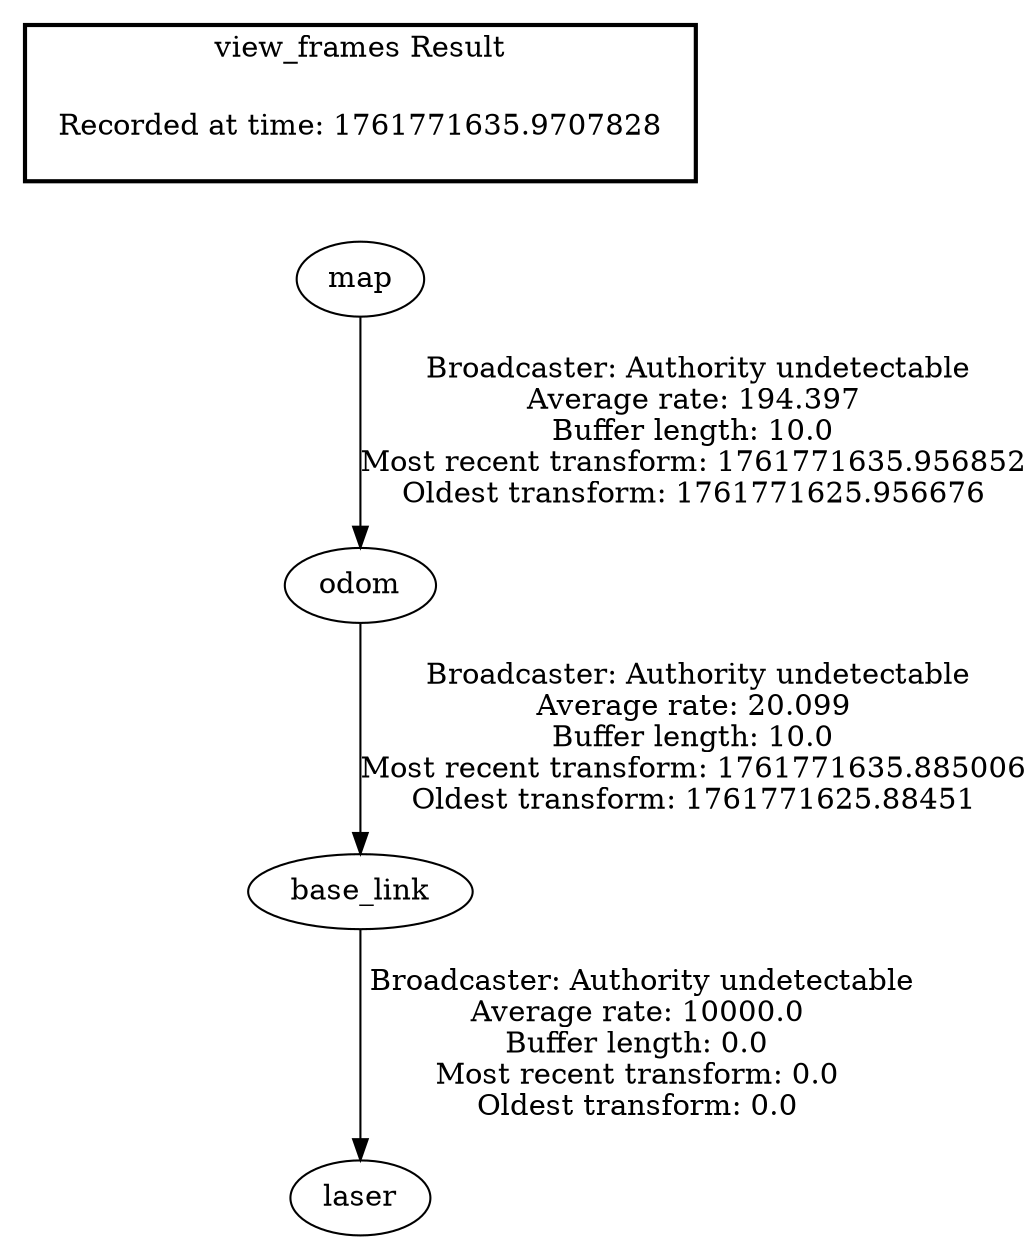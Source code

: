 digraph G {
"base_link" -> "laser"[label=" Broadcaster: Authority undetectable\nAverage rate: 10000.0\nBuffer length: 0.0\nMost recent transform: 0.0\nOldest transform: 0.0\n"];
"odom" -> "base_link"[label=" Broadcaster: Authority undetectable\nAverage rate: 20.099\nBuffer length: 10.0\nMost recent transform: 1761771635.885006\nOldest transform: 1761771625.88451\n"];
"map" -> "odom"[label=" Broadcaster: Authority undetectable\nAverage rate: 194.397\nBuffer length: 10.0\nMost recent transform: 1761771635.956852\nOldest transform: 1761771625.956676\n"];
edge [style=invis];
 subgraph cluster_legend { style=bold; color=black; label ="view_frames Result";
"Recorded at time: 1761771635.9707828"[ shape=plaintext ] ;
}->"map";
}